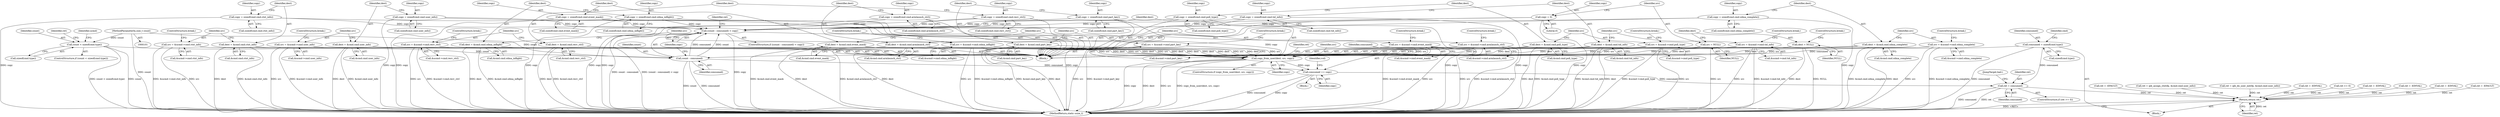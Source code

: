 digraph "0_linux_e6bd18f57aad1a2d1ef40e646d03ed0f2515c9e3_2@API" {
"1000484" [label="(Call,consumed += copy)"];
"1000474" [label="(Call,copy_from_user(dest, src, copy))"];
"1000435" [label="(Call,dest = &cmd.cmd.event_mask)"];
"1000293" [label="(Call,dest = &cmd.cmd.part_key)"];
"1000383" [label="(Call,dest = &cmd.cmd.sdma_inflight)"];
"1000357" [label="(Call,dest = &cmd.cmd.armlaunch_ctrl)"];
"1000409" [label="(Call,dest = &cmd.cmd.sdma_complete)"];
"1000214" [label="(Call,dest = &cmd.cmd.recv_ctrl)"];
"1000240" [label="(Call,dest = &cmd.cmd.ctxt_info)"];
"1000318" [label="(Call,dest = NULL)"];
"1000188" [label="(Call,dest = &cmd.cmd.user_info)"];
"1000331" [label="(Call,dest = &cmd.cmd.poll_type)"];
"1000267" [label="(Call,dest = &cmd.cmd.tid_info)"];
"1000222" [label="(Call,src = &ucmd->cmd.recv_ctrl)"];
"1000391" [label="(Call,src = &ucmd->cmd.sdma_inflight)"];
"1000315" [label="(Call,src = NULL)"];
"1000301" [label="(Call,src = &ucmd->cmd.part_key)"];
"1000196" [label="(Call,src = &ucmd->cmd.user_info)"];
"1000339" [label="(Call,src = &ucmd->cmd.poll_type)"];
"1000365" [label="(Call,src = &ucmd->cmd.armlaunch_ctrl)"];
"1000417" [label="(Call,src = &ucmd->cmd.sdma_complete)"];
"1000275" [label="(Call,src = &ucmd->cmd.tid_info)"];
"1000443" [label="(Call,src = &ucmd->cmd.event_mask)"];
"1000248" [label="(Call,src = &ucmd->cmd.ctxt_info)"];
"1000462" [label="(Call,(count - consumed) < copy)"];
"1000463" [label="(Call,count - consumed)"];
"1000130" [label="(Call,count < sizeof(cmd.type))"];
"1000104" [label="(MethodParameterIn,size_t count)"];
"1000167" [label="(Call,consumed = sizeof(cmd.type))"];
"1000427" [label="(Call,copy = sizeof(cmd.cmd.event_mask))"];
"1000375" [label="(Call,copy = sizeof(cmd.cmd.sdma_inflight))"];
"1000232" [label="(Call,copy = sizeof(cmd.cmd.ctxt_info))"];
"1000180" [label="(Call,copy = sizeof(cmd.cmd.user_info))"];
"1000206" [label="(Call,copy = sizeof(cmd.cmd.recv_ctrl))"];
"1000349" [label="(Call,copy = sizeof(cmd.cmd.armlaunch_ctrl))"];
"1000323" [label="(Call,copy = sizeof(cmd.cmd.poll_type))"];
"1000285" [label="(Call,copy = sizeof(cmd.cmd.part_key))"];
"1000259" [label="(Call,copy = sizeof(cmd.cmd.tid_info))"];
"1000312" [label="(Call,copy = 0)"];
"1000401" [label="(Call,copy = sizeof(cmd.cmd.sdma_complete))"];
"1000719" [label="(Call,ret = consumed)"];
"1000723" [label="(Return,return ret;)"];
"1000182" [label="(Call,sizeof(cmd.cmd.user_info))"];
"1000242" [label="(Call,&cmd.cmd.ctxt_info)"];
"1000385" [label="(Call,&cmd.cmd.sdma_inflight)"];
"1000486" [label="(Identifier,copy)"];
"1000445" [label="(Call,&ucmd->cmd.event_mask)"];
"1000349" [label="(Call,copy = sizeof(cmd.cmd.armlaunch_ctrl))"];
"1000315" [label="(Call,src = NULL)"];
"1000462" [label="(Call,(count - consumed) < copy)"];
"1000464" [label="(Identifier,count)"];
"1000314" [label="(Literal,0)"];
"1000232" [label="(Call,copy = sizeof(cmd.cmd.ctxt_info))"];
"1000137" [label="(Call,ret = -EINVAL)"];
"1000373" [label="(ControlStructure,break;)"];
"1000301" [label="(Call,src = &ucmd->cmd.part_key)"];
"1000277" [label="(Call,&ucmd->cmd.tid_info)"];
"1000181" [label="(Identifier,copy)"];
"1000468" [label="(Call,ret = -EINVAL)"];
"1000479" [label="(Call,ret = -EFAULT)"];
"1000460" [label="(Block,)"];
"1000410" [label="(Identifier,dest)"];
"1000240" [label="(Call,dest = &cmd.cmd.ctxt_info)"];
"1000402" [label="(Identifier,copy)"];
"1000724" [label="(Identifier,ret)"];
"1000461" [label="(ControlStructure,if ((count - consumed) < copy))"];
"1000162" [label="(Call,ret = -EFAULT)"];
"1000275" [label="(Call,src = &ucmd->cmd.tid_info)"];
"1000233" [label="(Identifier,copy)"];
"1000241" [label="(Identifier,dest)"];
"1000463" [label="(Call,count - consumed)"];
"1000132" [label="(Call,sizeof(cmd.type))"];
"1000313" [label="(Identifier,copy)"];
"1000234" [label="(Call,sizeof(cmd.cmd.ctxt_info))"];
"1000484" [label="(Call,consumed += copy)"];
"1000325" [label="(Call,sizeof(cmd.cmd.poll_type))"];
"1000512" [label="(Call,ret = qib_assign_ctxt(fp, &cmd.cmd.user_info))"];
"1000287" [label="(Call,sizeof(cmd.cmd.part_key))"];
"1000321" [label="(ControlStructure,break;)"];
"1000319" [label="(Identifier,dest)"];
"1000401" [label="(Call,copy = sizeof(cmd.cmd.sdma_complete))"];
"1000473" [label="(ControlStructure,if (copy_from_user(dest, src, copy)))"];
"1000177" [label="(Block,)"];
"1000367" [label="(Call,&ucmd->cmd.armlaunch_ctrl)"];
"1000143" [label="(Identifier,ucmd)"];
"1000331" [label="(Call,dest = &cmd.cmd.poll_type)"];
"1000256" [label="(ControlStructure,break;)"];
"1000167" [label="(Call,consumed = sizeof(cmd.type))"];
"1000215" [label="(Identifier,dest)"];
"1000206" [label="(Call,copy = sizeof(cmd.cmd.recv_ctrl))"];
"1000248" [label="(Call,src = &ucmd->cmd.ctxt_info)"];
"1000527" [label="(Call,ret = qib_do_user_init(fp, &cmd.cmd.user_info))"];
"1000323" [label="(Call,copy = sizeof(cmd.cmd.poll_type))"];
"1000443" [label="(Call,src = &ucmd->cmd.event_mask)"];
"1000189" [label="(Identifier,dest)"];
"1000453" [label="(Call,ret = -EINVAL)"];
"1000719" [label="(Call,ret = consumed)"];
"1000340" [label="(Identifier,src)"];
"1000309" [label="(ControlStructure,break;)"];
"1000216" [label="(Call,&cmd.cmd.recv_ctrl)"];
"1000169" [label="(Call,sizeof(cmd.type))"];
"1000477" [label="(Identifier,copy)"];
"1000488" [label="(Identifier,rcd)"];
"1000375" [label="(Call,copy = sizeof(cmd.cmd.sdma_inflight))"];
"1000341" [label="(Call,&ucmd->cmd.poll_type)"];
"1000168" [label="(Identifier,consumed)"];
"1000725" [label="(MethodReturn,static ssize_t)"];
"1000451" [label="(ControlStructure,break;)"];
"1000428" [label="(Identifier,copy)"];
"1000383" [label="(Call,dest = &cmd.cmd.sdma_inflight)"];
"1000365" [label="(Call,src = &ucmd->cmd.armlaunch_ctrl)"];
"1000260" [label="(Identifier,copy)"];
"1000351" [label="(Call,sizeof(cmd.cmd.armlaunch_ctrl))"];
"1000425" [label="(ControlStructure,break;)"];
"1000318" [label="(Call,dest = NULL)"];
"1000285" [label="(Call,copy = sizeof(cmd.cmd.part_key))"];
"1000436" [label="(Identifier,dest)"];
"1000444" [label="(Identifier,src)"];
"1000175" [label="(Identifier,cmd)"];
"1000250" [label="(Call,&ucmd->cmd.ctxt_info)"];
"1000721" [label="(Identifier,consumed)"];
"1000437" [label="(Call,&cmd.cmd.event_mask)"];
"1000224" [label="(Call,&ucmd->cmd.recv_ctrl)"];
"1000427" [label="(Call,copy = sizeof(cmd.cmd.event_mask))"];
"1000475" [label="(Identifier,dest)"];
"1000294" [label="(Identifier,dest)"];
"1000130" [label="(Call,count < sizeof(cmd.type))"];
"1000222" [label="(Call,src = &ucmd->cmd.recv_ctrl)"];
"1000249" [label="(Identifier,src)"];
"1000303" [label="(Call,&ucmd->cmd.part_key)"];
"1000104" [label="(MethodParameterIn,size_t count)"];
"1000204" [label="(ControlStructure,break;)"];
"1000485" [label="(Identifier,consumed)"];
"1000190" [label="(Call,&cmd.cmd.user_info)"];
"1000474" [label="(Call,copy_from_user(dest, src, copy))"];
"1000480" [label="(Identifier,ret)"];
"1000359" [label="(Call,&cmd.cmd.armlaunch_ctrl)"];
"1000465" [label="(Identifier,consumed)"];
"1000722" [label="(JumpTarget,bail:)"];
"1000409" [label="(Call,dest = &cmd.cmd.sdma_complete)"];
"1000320" [label="(Identifier,NULL)"];
"1000230" [label="(ControlStructure,break;)"];
"1000393" [label="(Call,&ucmd->cmd.sdma_inflight)"];
"1000376" [label="(Identifier,copy)"];
"1000131" [label="(Identifier,count)"];
"1000106" [label="(Block,)"];
"1000476" [label="(Identifier,src)"];
"1000269" [label="(Call,&cmd.cmd.tid_info)"];
"1000347" [label="(ControlStructure,break;)"];
"1000268" [label="(Identifier,dest)"];
"1000358" [label="(Identifier,dest)"];
"1000283" [label="(ControlStructure,break;)"];
"1000715" [label="(ControlStructure,if (ret >= 0))"];
"1000276" [label="(Identifier,src)"];
"1000417" [label="(Call,src = &ucmd->cmd.sdma_complete)"];
"1000317" [label="(Identifier,NULL)"];
"1000259" [label="(Call,copy = sizeof(cmd.cmd.tid_info))"];
"1000208" [label="(Call,sizeof(cmd.cmd.recv_ctrl))"];
"1000403" [label="(Call,sizeof(cmd.cmd.sdma_complete))"];
"1000384" [label="(Identifier,dest)"];
"1000392" [label="(Identifier,src)"];
"1000324" [label="(Identifier,copy)"];
"1000197" [label="(Identifier,src)"];
"1000188" [label="(Call,dest = &cmd.cmd.user_info)"];
"1000198" [label="(Call,&ucmd->cmd.user_info)"];
"1000196" [label="(Call,src = &ucmd->cmd.user_info)"];
"1000316" [label="(Identifier,src)"];
"1000267" [label="(Call,dest = &cmd.cmd.tid_info)"];
"1000411" [label="(Call,&cmd.cmd.sdma_complete)"];
"1000223" [label="(Identifier,src)"];
"1000332" [label="(Identifier,dest)"];
"1000180" [label="(Call,copy = sizeof(cmd.cmd.user_info))"];
"1000295" [label="(Call,&cmd.cmd.part_key)"];
"1000466" [label="(Identifier,copy)"];
"1000286" [label="(Identifier,copy)"];
"1000418" [label="(Identifier,src)"];
"1000716" [label="(Call,ret >= 0)"];
"1000138" [label="(Identifier,ret)"];
"1000214" [label="(Call,dest = &cmd.cmd.recv_ctrl)"];
"1000391" [label="(Call,src = &ucmd->cmd.sdma_inflight)"];
"1000312" [label="(Call,copy = 0)"];
"1000501" [label="(Call,ret = -EINVAL)"];
"1000419" [label="(Call,&ucmd->cmd.sdma_complete)"];
"1000129" [label="(ControlStructure,if (count < sizeof(cmd.type)))"];
"1000207" [label="(Identifier,copy)"];
"1000293" [label="(Call,dest = &cmd.cmd.part_key)"];
"1000377" [label="(Call,sizeof(cmd.cmd.sdma_inflight))"];
"1000429" [label="(Call,sizeof(cmd.cmd.event_mask))"];
"1000723" [label="(Return,return ret;)"];
"1000350" [label="(Identifier,copy)"];
"1000399" [label="(ControlStructure,break;)"];
"1000261" [label="(Call,sizeof(cmd.cmd.tid_info))"];
"1000469" [label="(Identifier,ret)"];
"1000357" [label="(Call,dest = &cmd.cmd.armlaunch_ctrl)"];
"1000333" [label="(Call,&cmd.cmd.poll_type)"];
"1000339" [label="(Call,src = &ucmd->cmd.poll_type)"];
"1000435" [label="(Call,dest = &cmd.cmd.event_mask)"];
"1000302" [label="(Identifier,src)"];
"1000366" [label="(Identifier,src)"];
"1000720" [label="(Identifier,ret)"];
"1000484" -> "1000460"  [label="AST: "];
"1000484" -> "1000486"  [label="CFG: "];
"1000485" -> "1000484"  [label="AST: "];
"1000486" -> "1000484"  [label="AST: "];
"1000488" -> "1000484"  [label="CFG: "];
"1000484" -> "1000725"  [label="DDG: copy"];
"1000484" -> "1000725"  [label="DDG: consumed"];
"1000474" -> "1000484"  [label="DDG: copy"];
"1000463" -> "1000484"  [label="DDG: consumed"];
"1000484" -> "1000719"  [label="DDG: consumed"];
"1000474" -> "1000473"  [label="AST: "];
"1000474" -> "1000477"  [label="CFG: "];
"1000475" -> "1000474"  [label="AST: "];
"1000476" -> "1000474"  [label="AST: "];
"1000477" -> "1000474"  [label="AST: "];
"1000480" -> "1000474"  [label="CFG: "];
"1000485" -> "1000474"  [label="CFG: "];
"1000474" -> "1000725"  [label="DDG: src"];
"1000474" -> "1000725"  [label="DDG: copy_from_user(dest, src, copy)"];
"1000474" -> "1000725"  [label="DDG: copy"];
"1000474" -> "1000725"  [label="DDG: dest"];
"1000435" -> "1000474"  [label="DDG: dest"];
"1000293" -> "1000474"  [label="DDG: dest"];
"1000383" -> "1000474"  [label="DDG: dest"];
"1000357" -> "1000474"  [label="DDG: dest"];
"1000409" -> "1000474"  [label="DDG: dest"];
"1000214" -> "1000474"  [label="DDG: dest"];
"1000240" -> "1000474"  [label="DDG: dest"];
"1000318" -> "1000474"  [label="DDG: dest"];
"1000188" -> "1000474"  [label="DDG: dest"];
"1000331" -> "1000474"  [label="DDG: dest"];
"1000267" -> "1000474"  [label="DDG: dest"];
"1000222" -> "1000474"  [label="DDG: src"];
"1000391" -> "1000474"  [label="DDG: src"];
"1000315" -> "1000474"  [label="DDG: src"];
"1000301" -> "1000474"  [label="DDG: src"];
"1000196" -> "1000474"  [label="DDG: src"];
"1000339" -> "1000474"  [label="DDG: src"];
"1000365" -> "1000474"  [label="DDG: src"];
"1000417" -> "1000474"  [label="DDG: src"];
"1000275" -> "1000474"  [label="DDG: src"];
"1000443" -> "1000474"  [label="DDG: src"];
"1000248" -> "1000474"  [label="DDG: src"];
"1000462" -> "1000474"  [label="DDG: copy"];
"1000435" -> "1000177"  [label="AST: "];
"1000435" -> "1000437"  [label="CFG: "];
"1000436" -> "1000435"  [label="AST: "];
"1000437" -> "1000435"  [label="AST: "];
"1000444" -> "1000435"  [label="CFG: "];
"1000435" -> "1000725"  [label="DDG: dest"];
"1000435" -> "1000725"  [label="DDG: &cmd.cmd.event_mask"];
"1000293" -> "1000177"  [label="AST: "];
"1000293" -> "1000295"  [label="CFG: "];
"1000294" -> "1000293"  [label="AST: "];
"1000295" -> "1000293"  [label="AST: "];
"1000302" -> "1000293"  [label="CFG: "];
"1000293" -> "1000725"  [label="DDG: dest"];
"1000293" -> "1000725"  [label="DDG: &cmd.cmd.part_key"];
"1000383" -> "1000177"  [label="AST: "];
"1000383" -> "1000385"  [label="CFG: "];
"1000384" -> "1000383"  [label="AST: "];
"1000385" -> "1000383"  [label="AST: "];
"1000392" -> "1000383"  [label="CFG: "];
"1000383" -> "1000725"  [label="DDG: dest"];
"1000383" -> "1000725"  [label="DDG: &cmd.cmd.sdma_inflight"];
"1000357" -> "1000177"  [label="AST: "];
"1000357" -> "1000359"  [label="CFG: "];
"1000358" -> "1000357"  [label="AST: "];
"1000359" -> "1000357"  [label="AST: "];
"1000366" -> "1000357"  [label="CFG: "];
"1000357" -> "1000725"  [label="DDG: dest"];
"1000357" -> "1000725"  [label="DDG: &cmd.cmd.armlaunch_ctrl"];
"1000409" -> "1000177"  [label="AST: "];
"1000409" -> "1000411"  [label="CFG: "];
"1000410" -> "1000409"  [label="AST: "];
"1000411" -> "1000409"  [label="AST: "];
"1000418" -> "1000409"  [label="CFG: "];
"1000409" -> "1000725"  [label="DDG: &cmd.cmd.sdma_complete"];
"1000409" -> "1000725"  [label="DDG: dest"];
"1000214" -> "1000177"  [label="AST: "];
"1000214" -> "1000216"  [label="CFG: "];
"1000215" -> "1000214"  [label="AST: "];
"1000216" -> "1000214"  [label="AST: "];
"1000223" -> "1000214"  [label="CFG: "];
"1000214" -> "1000725"  [label="DDG: &cmd.cmd.recv_ctrl"];
"1000214" -> "1000725"  [label="DDG: dest"];
"1000240" -> "1000177"  [label="AST: "];
"1000240" -> "1000242"  [label="CFG: "];
"1000241" -> "1000240"  [label="AST: "];
"1000242" -> "1000240"  [label="AST: "];
"1000249" -> "1000240"  [label="CFG: "];
"1000240" -> "1000725"  [label="DDG: &cmd.cmd.ctxt_info"];
"1000240" -> "1000725"  [label="DDG: dest"];
"1000318" -> "1000177"  [label="AST: "];
"1000318" -> "1000320"  [label="CFG: "];
"1000319" -> "1000318"  [label="AST: "];
"1000320" -> "1000318"  [label="AST: "];
"1000321" -> "1000318"  [label="CFG: "];
"1000318" -> "1000725"  [label="DDG: dest"];
"1000318" -> "1000725"  [label="DDG: NULL"];
"1000188" -> "1000177"  [label="AST: "];
"1000188" -> "1000190"  [label="CFG: "];
"1000189" -> "1000188"  [label="AST: "];
"1000190" -> "1000188"  [label="AST: "];
"1000197" -> "1000188"  [label="CFG: "];
"1000188" -> "1000725"  [label="DDG: &cmd.cmd.user_info"];
"1000188" -> "1000725"  [label="DDG: dest"];
"1000331" -> "1000177"  [label="AST: "];
"1000331" -> "1000333"  [label="CFG: "];
"1000332" -> "1000331"  [label="AST: "];
"1000333" -> "1000331"  [label="AST: "];
"1000340" -> "1000331"  [label="CFG: "];
"1000331" -> "1000725"  [label="DDG: &cmd.cmd.poll_type"];
"1000331" -> "1000725"  [label="DDG: dest"];
"1000267" -> "1000177"  [label="AST: "];
"1000267" -> "1000269"  [label="CFG: "];
"1000268" -> "1000267"  [label="AST: "];
"1000269" -> "1000267"  [label="AST: "];
"1000276" -> "1000267"  [label="CFG: "];
"1000267" -> "1000725"  [label="DDG: &cmd.cmd.tid_info"];
"1000267" -> "1000725"  [label="DDG: dest"];
"1000222" -> "1000177"  [label="AST: "];
"1000222" -> "1000224"  [label="CFG: "];
"1000223" -> "1000222"  [label="AST: "];
"1000224" -> "1000222"  [label="AST: "];
"1000230" -> "1000222"  [label="CFG: "];
"1000222" -> "1000725"  [label="DDG: src"];
"1000222" -> "1000725"  [label="DDG: &ucmd->cmd.recv_ctrl"];
"1000391" -> "1000177"  [label="AST: "];
"1000391" -> "1000393"  [label="CFG: "];
"1000392" -> "1000391"  [label="AST: "];
"1000393" -> "1000391"  [label="AST: "];
"1000399" -> "1000391"  [label="CFG: "];
"1000391" -> "1000725"  [label="DDG: src"];
"1000391" -> "1000725"  [label="DDG: &ucmd->cmd.sdma_inflight"];
"1000315" -> "1000177"  [label="AST: "];
"1000315" -> "1000317"  [label="CFG: "];
"1000316" -> "1000315"  [label="AST: "];
"1000317" -> "1000315"  [label="AST: "];
"1000319" -> "1000315"  [label="CFG: "];
"1000315" -> "1000725"  [label="DDG: src"];
"1000301" -> "1000177"  [label="AST: "];
"1000301" -> "1000303"  [label="CFG: "];
"1000302" -> "1000301"  [label="AST: "];
"1000303" -> "1000301"  [label="AST: "];
"1000309" -> "1000301"  [label="CFG: "];
"1000301" -> "1000725"  [label="DDG: &ucmd->cmd.part_key"];
"1000301" -> "1000725"  [label="DDG: src"];
"1000196" -> "1000177"  [label="AST: "];
"1000196" -> "1000198"  [label="CFG: "];
"1000197" -> "1000196"  [label="AST: "];
"1000198" -> "1000196"  [label="AST: "];
"1000204" -> "1000196"  [label="CFG: "];
"1000196" -> "1000725"  [label="DDG: src"];
"1000196" -> "1000725"  [label="DDG: &ucmd->cmd.user_info"];
"1000339" -> "1000177"  [label="AST: "];
"1000339" -> "1000341"  [label="CFG: "];
"1000340" -> "1000339"  [label="AST: "];
"1000341" -> "1000339"  [label="AST: "];
"1000347" -> "1000339"  [label="CFG: "];
"1000339" -> "1000725"  [label="DDG: src"];
"1000339" -> "1000725"  [label="DDG: &ucmd->cmd.poll_type"];
"1000365" -> "1000177"  [label="AST: "];
"1000365" -> "1000367"  [label="CFG: "];
"1000366" -> "1000365"  [label="AST: "];
"1000367" -> "1000365"  [label="AST: "];
"1000373" -> "1000365"  [label="CFG: "];
"1000365" -> "1000725"  [label="DDG: &ucmd->cmd.armlaunch_ctrl"];
"1000365" -> "1000725"  [label="DDG: src"];
"1000417" -> "1000177"  [label="AST: "];
"1000417" -> "1000419"  [label="CFG: "];
"1000418" -> "1000417"  [label="AST: "];
"1000419" -> "1000417"  [label="AST: "];
"1000425" -> "1000417"  [label="CFG: "];
"1000417" -> "1000725"  [label="DDG: src"];
"1000417" -> "1000725"  [label="DDG: &ucmd->cmd.sdma_complete"];
"1000275" -> "1000177"  [label="AST: "];
"1000275" -> "1000277"  [label="CFG: "];
"1000276" -> "1000275"  [label="AST: "];
"1000277" -> "1000275"  [label="AST: "];
"1000283" -> "1000275"  [label="CFG: "];
"1000275" -> "1000725"  [label="DDG: src"];
"1000275" -> "1000725"  [label="DDG: &ucmd->cmd.tid_info"];
"1000443" -> "1000177"  [label="AST: "];
"1000443" -> "1000445"  [label="CFG: "];
"1000444" -> "1000443"  [label="AST: "];
"1000445" -> "1000443"  [label="AST: "];
"1000451" -> "1000443"  [label="CFG: "];
"1000443" -> "1000725"  [label="DDG: &ucmd->cmd.event_mask"];
"1000443" -> "1000725"  [label="DDG: src"];
"1000248" -> "1000177"  [label="AST: "];
"1000248" -> "1000250"  [label="CFG: "];
"1000249" -> "1000248"  [label="AST: "];
"1000250" -> "1000248"  [label="AST: "];
"1000256" -> "1000248"  [label="CFG: "];
"1000248" -> "1000725"  [label="DDG: &ucmd->cmd.ctxt_info"];
"1000248" -> "1000725"  [label="DDG: src"];
"1000462" -> "1000461"  [label="AST: "];
"1000462" -> "1000466"  [label="CFG: "];
"1000463" -> "1000462"  [label="AST: "];
"1000466" -> "1000462"  [label="AST: "];
"1000469" -> "1000462"  [label="CFG: "];
"1000475" -> "1000462"  [label="CFG: "];
"1000462" -> "1000725"  [label="DDG: count - consumed"];
"1000462" -> "1000725"  [label="DDG: (count - consumed) < copy"];
"1000462" -> "1000725"  [label="DDG: copy"];
"1000463" -> "1000462"  [label="DDG: count"];
"1000463" -> "1000462"  [label="DDG: consumed"];
"1000427" -> "1000462"  [label="DDG: copy"];
"1000375" -> "1000462"  [label="DDG: copy"];
"1000232" -> "1000462"  [label="DDG: copy"];
"1000180" -> "1000462"  [label="DDG: copy"];
"1000206" -> "1000462"  [label="DDG: copy"];
"1000349" -> "1000462"  [label="DDG: copy"];
"1000323" -> "1000462"  [label="DDG: copy"];
"1000285" -> "1000462"  [label="DDG: copy"];
"1000259" -> "1000462"  [label="DDG: copy"];
"1000312" -> "1000462"  [label="DDG: copy"];
"1000401" -> "1000462"  [label="DDG: copy"];
"1000463" -> "1000465"  [label="CFG: "];
"1000464" -> "1000463"  [label="AST: "];
"1000465" -> "1000463"  [label="AST: "];
"1000466" -> "1000463"  [label="CFG: "];
"1000463" -> "1000725"  [label="DDG: consumed"];
"1000463" -> "1000725"  [label="DDG: count"];
"1000130" -> "1000463"  [label="DDG: count"];
"1000104" -> "1000463"  [label="DDG: count"];
"1000167" -> "1000463"  [label="DDG: consumed"];
"1000130" -> "1000129"  [label="AST: "];
"1000130" -> "1000132"  [label="CFG: "];
"1000131" -> "1000130"  [label="AST: "];
"1000132" -> "1000130"  [label="AST: "];
"1000138" -> "1000130"  [label="CFG: "];
"1000143" -> "1000130"  [label="CFG: "];
"1000130" -> "1000725"  [label="DDG: count < sizeof(cmd.type)"];
"1000130" -> "1000725"  [label="DDG: count"];
"1000104" -> "1000130"  [label="DDG: count"];
"1000104" -> "1000101"  [label="AST: "];
"1000104" -> "1000725"  [label="DDG: count"];
"1000167" -> "1000106"  [label="AST: "];
"1000167" -> "1000169"  [label="CFG: "];
"1000168" -> "1000167"  [label="AST: "];
"1000169" -> "1000167"  [label="AST: "];
"1000175" -> "1000167"  [label="CFG: "];
"1000167" -> "1000725"  [label="DDG: consumed"];
"1000167" -> "1000719"  [label="DDG: consumed"];
"1000427" -> "1000177"  [label="AST: "];
"1000427" -> "1000429"  [label="CFG: "];
"1000428" -> "1000427"  [label="AST: "];
"1000429" -> "1000427"  [label="AST: "];
"1000436" -> "1000427"  [label="CFG: "];
"1000427" -> "1000725"  [label="DDG: copy"];
"1000375" -> "1000177"  [label="AST: "];
"1000375" -> "1000377"  [label="CFG: "];
"1000376" -> "1000375"  [label="AST: "];
"1000377" -> "1000375"  [label="AST: "];
"1000384" -> "1000375"  [label="CFG: "];
"1000375" -> "1000725"  [label="DDG: copy"];
"1000232" -> "1000177"  [label="AST: "];
"1000232" -> "1000234"  [label="CFG: "];
"1000233" -> "1000232"  [label="AST: "];
"1000234" -> "1000232"  [label="AST: "];
"1000241" -> "1000232"  [label="CFG: "];
"1000232" -> "1000725"  [label="DDG: copy"];
"1000180" -> "1000177"  [label="AST: "];
"1000180" -> "1000182"  [label="CFG: "];
"1000181" -> "1000180"  [label="AST: "];
"1000182" -> "1000180"  [label="AST: "];
"1000189" -> "1000180"  [label="CFG: "];
"1000180" -> "1000725"  [label="DDG: copy"];
"1000206" -> "1000177"  [label="AST: "];
"1000206" -> "1000208"  [label="CFG: "];
"1000207" -> "1000206"  [label="AST: "];
"1000208" -> "1000206"  [label="AST: "];
"1000215" -> "1000206"  [label="CFG: "];
"1000206" -> "1000725"  [label="DDG: copy"];
"1000349" -> "1000177"  [label="AST: "];
"1000349" -> "1000351"  [label="CFG: "];
"1000350" -> "1000349"  [label="AST: "];
"1000351" -> "1000349"  [label="AST: "];
"1000358" -> "1000349"  [label="CFG: "];
"1000349" -> "1000725"  [label="DDG: copy"];
"1000323" -> "1000177"  [label="AST: "];
"1000323" -> "1000325"  [label="CFG: "];
"1000324" -> "1000323"  [label="AST: "];
"1000325" -> "1000323"  [label="AST: "];
"1000332" -> "1000323"  [label="CFG: "];
"1000323" -> "1000725"  [label="DDG: copy"];
"1000285" -> "1000177"  [label="AST: "];
"1000285" -> "1000287"  [label="CFG: "];
"1000286" -> "1000285"  [label="AST: "];
"1000287" -> "1000285"  [label="AST: "];
"1000294" -> "1000285"  [label="CFG: "];
"1000285" -> "1000725"  [label="DDG: copy"];
"1000259" -> "1000177"  [label="AST: "];
"1000259" -> "1000261"  [label="CFG: "];
"1000260" -> "1000259"  [label="AST: "];
"1000261" -> "1000259"  [label="AST: "];
"1000268" -> "1000259"  [label="CFG: "];
"1000259" -> "1000725"  [label="DDG: copy"];
"1000312" -> "1000177"  [label="AST: "];
"1000312" -> "1000314"  [label="CFG: "];
"1000313" -> "1000312"  [label="AST: "];
"1000314" -> "1000312"  [label="AST: "];
"1000316" -> "1000312"  [label="CFG: "];
"1000312" -> "1000725"  [label="DDG: copy"];
"1000401" -> "1000177"  [label="AST: "];
"1000401" -> "1000403"  [label="CFG: "];
"1000402" -> "1000401"  [label="AST: "];
"1000403" -> "1000401"  [label="AST: "];
"1000410" -> "1000401"  [label="CFG: "];
"1000401" -> "1000725"  [label="DDG: copy"];
"1000719" -> "1000715"  [label="AST: "];
"1000719" -> "1000721"  [label="CFG: "];
"1000720" -> "1000719"  [label="AST: "];
"1000721" -> "1000719"  [label="AST: "];
"1000722" -> "1000719"  [label="CFG: "];
"1000719" -> "1000725"  [label="DDG: consumed"];
"1000719" -> "1000725"  [label="DDG: ret"];
"1000719" -> "1000723"  [label="DDG: ret"];
"1000723" -> "1000106"  [label="AST: "];
"1000723" -> "1000724"  [label="CFG: "];
"1000724" -> "1000723"  [label="AST: "];
"1000725" -> "1000723"  [label="CFG: "];
"1000723" -> "1000725"  [label="DDG: <RET>"];
"1000724" -> "1000723"  [label="DDG: ret"];
"1000512" -> "1000723"  [label="DDG: ret"];
"1000527" -> "1000723"  [label="DDG: ret"];
"1000716" -> "1000723"  [label="DDG: ret"];
"1000479" -> "1000723"  [label="DDG: ret"];
"1000137" -> "1000723"  [label="DDG: ret"];
"1000501" -> "1000723"  [label="DDG: ret"];
"1000468" -> "1000723"  [label="DDG: ret"];
"1000162" -> "1000723"  [label="DDG: ret"];
"1000453" -> "1000723"  [label="DDG: ret"];
}
